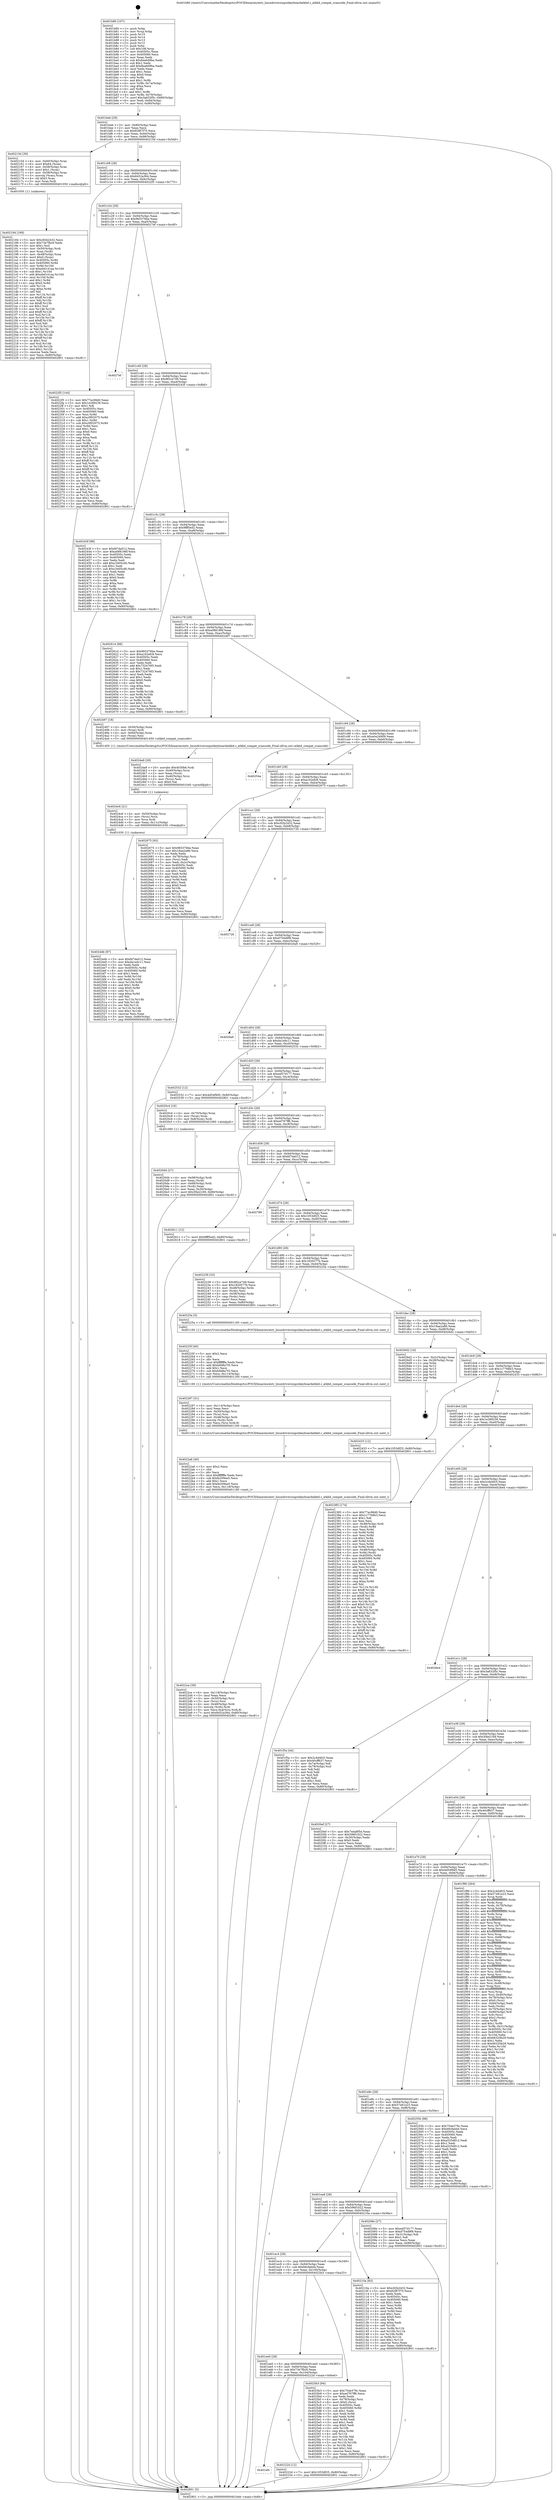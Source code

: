 digraph "0x401b80" {
  label = "0x401b80 (/mnt/c/Users/mathe/Desktop/tcc/POCII/binaries/extr_linuxdriversinputkeyboardatkbd.c_atkbd_compat_scancode_Final-ollvm.out::main(0))"
  labelloc = "t"
  node[shape=record]

  Entry [label="",width=0.3,height=0.3,shape=circle,fillcolor=black,style=filled]
  "0x401beb" [label="{
     0x401beb [29]\l
     | [instrs]\l
     &nbsp;&nbsp;0x401beb \<+3\>: mov -0x80(%rbp),%eax\l
     &nbsp;&nbsp;0x401bee \<+2\>: mov %eax,%ecx\l
     &nbsp;&nbsp;0x401bf0 \<+6\>: sub $0x82f87f70,%ecx\l
     &nbsp;&nbsp;0x401bf6 \<+6\>: mov %eax,-0x94(%rbp)\l
     &nbsp;&nbsp;0x401bfc \<+6\>: mov %ecx,-0x98(%rbp)\l
     &nbsp;&nbsp;0x401c02 \<+6\>: je 000000000040215d \<main+0x5dd\>\l
  }"]
  "0x40215d" [label="{
     0x40215d [39]\l
     | [instrs]\l
     &nbsp;&nbsp;0x40215d \<+4\>: mov -0x60(%rbp),%rax\l
     &nbsp;&nbsp;0x402161 \<+6\>: movl $0x64,(%rax)\l
     &nbsp;&nbsp;0x402167 \<+4\>: mov -0x58(%rbp),%rax\l
     &nbsp;&nbsp;0x40216b \<+6\>: movl $0x1,(%rax)\l
     &nbsp;&nbsp;0x402171 \<+4\>: mov -0x58(%rbp),%rax\l
     &nbsp;&nbsp;0x402175 \<+3\>: movslq (%rax),%rax\l
     &nbsp;&nbsp;0x402178 \<+4\>: shl $0x3,%rax\l
     &nbsp;&nbsp;0x40217c \<+3\>: mov %rax,%rdi\l
     &nbsp;&nbsp;0x40217f \<+5\>: call 0000000000401050 \<malloc@plt\>\l
     | [calls]\l
     &nbsp;&nbsp;0x401050 \{1\} (unknown)\l
  }"]
  "0x401c08" [label="{
     0x401c08 [28]\l
     | [instrs]\l
     &nbsp;&nbsp;0x401c08 \<+5\>: jmp 0000000000401c0d \<main+0x8d\>\l
     &nbsp;&nbsp;0x401c0d \<+6\>: mov -0x94(%rbp),%eax\l
     &nbsp;&nbsp;0x401c13 \<+5\>: sub $0x8452a364,%eax\l
     &nbsp;&nbsp;0x401c18 \<+6\>: mov %eax,-0x9c(%rbp)\l
     &nbsp;&nbsp;0x401c1e \<+6\>: je 00000000004022f5 \<main+0x775\>\l
  }"]
  Exit [label="",width=0.3,height=0.3,shape=circle,fillcolor=black,style=filled,peripheries=2]
  "0x4022f5" [label="{
     0x4022f5 [144]\l
     | [instrs]\l
     &nbsp;&nbsp;0x4022f5 \<+5\>: mov $0x77ec98d0,%eax\l
     &nbsp;&nbsp;0x4022fa \<+5\>: mov $0x1e289239,%ecx\l
     &nbsp;&nbsp;0x4022ff \<+2\>: mov $0x1,%dl\l
     &nbsp;&nbsp;0x402301 \<+7\>: mov 0x40505c,%esi\l
     &nbsp;&nbsp;0x402308 \<+7\>: mov 0x405060,%edi\l
     &nbsp;&nbsp;0x40230f \<+3\>: mov %esi,%r8d\l
     &nbsp;&nbsp;0x402312 \<+7\>: add $0xc0f02075,%r8d\l
     &nbsp;&nbsp;0x402319 \<+4\>: sub $0x1,%r8d\l
     &nbsp;&nbsp;0x40231d \<+7\>: sub $0xc0f02075,%r8d\l
     &nbsp;&nbsp;0x402324 \<+4\>: imul %r8d,%esi\l
     &nbsp;&nbsp;0x402328 \<+3\>: and $0x1,%esi\l
     &nbsp;&nbsp;0x40232b \<+3\>: cmp $0x0,%esi\l
     &nbsp;&nbsp;0x40232e \<+4\>: sete %r9b\l
     &nbsp;&nbsp;0x402332 \<+3\>: cmp $0xa,%edi\l
     &nbsp;&nbsp;0x402335 \<+4\>: setl %r10b\l
     &nbsp;&nbsp;0x402339 \<+3\>: mov %r9b,%r11b\l
     &nbsp;&nbsp;0x40233c \<+4\>: xor $0xff,%r11b\l
     &nbsp;&nbsp;0x402340 \<+3\>: mov %r10b,%bl\l
     &nbsp;&nbsp;0x402343 \<+3\>: xor $0xff,%bl\l
     &nbsp;&nbsp;0x402346 \<+3\>: xor $0x1,%dl\l
     &nbsp;&nbsp;0x402349 \<+3\>: mov %r11b,%r14b\l
     &nbsp;&nbsp;0x40234c \<+4\>: and $0xff,%r14b\l
     &nbsp;&nbsp;0x402350 \<+3\>: and %dl,%r9b\l
     &nbsp;&nbsp;0x402353 \<+3\>: mov %bl,%r15b\l
     &nbsp;&nbsp;0x402356 \<+4\>: and $0xff,%r15b\l
     &nbsp;&nbsp;0x40235a \<+3\>: and %dl,%r10b\l
     &nbsp;&nbsp;0x40235d \<+3\>: or %r9b,%r14b\l
     &nbsp;&nbsp;0x402360 \<+3\>: or %r10b,%r15b\l
     &nbsp;&nbsp;0x402363 \<+3\>: xor %r15b,%r14b\l
     &nbsp;&nbsp;0x402366 \<+3\>: or %bl,%r11b\l
     &nbsp;&nbsp;0x402369 \<+4\>: xor $0xff,%r11b\l
     &nbsp;&nbsp;0x40236d \<+3\>: or $0x1,%dl\l
     &nbsp;&nbsp;0x402370 \<+3\>: and %dl,%r11b\l
     &nbsp;&nbsp;0x402373 \<+3\>: or %r11b,%r14b\l
     &nbsp;&nbsp;0x402376 \<+4\>: test $0x1,%r14b\l
     &nbsp;&nbsp;0x40237a \<+3\>: cmovne %ecx,%eax\l
     &nbsp;&nbsp;0x40237d \<+3\>: mov %eax,-0x80(%rbp)\l
     &nbsp;&nbsp;0x402380 \<+5\>: jmp 0000000000402801 \<main+0xc81\>\l
  }"]
  "0x401c24" [label="{
     0x401c24 [28]\l
     | [instrs]\l
     &nbsp;&nbsp;0x401c24 \<+5\>: jmp 0000000000401c29 \<main+0xa9\>\l
     &nbsp;&nbsp;0x401c29 \<+6\>: mov -0x94(%rbp),%eax\l
     &nbsp;&nbsp;0x401c2f \<+5\>: sub $0x965376be,%eax\l
     &nbsp;&nbsp;0x401c34 \<+6\>: mov %eax,-0xa0(%rbp)\l
     &nbsp;&nbsp;0x401c3a \<+6\>: je 00000000004027ef \<main+0xc6f\>\l
  }"]
  "0x4024db" [label="{
     0x4024db [87]\l
     | [instrs]\l
     &nbsp;&nbsp;0x4024db \<+5\>: mov $0xfd7da012,%eax\l
     &nbsp;&nbsp;0x4024e0 \<+5\>: mov $0xda1edc11,%esi\l
     &nbsp;&nbsp;0x4024e5 \<+2\>: xor %edx,%edx\l
     &nbsp;&nbsp;0x4024e7 \<+8\>: mov 0x40505c,%r8d\l
     &nbsp;&nbsp;0x4024ef \<+8\>: mov 0x405060,%r9d\l
     &nbsp;&nbsp;0x4024f7 \<+3\>: sub $0x1,%edx\l
     &nbsp;&nbsp;0x4024fa \<+3\>: mov %r8d,%r10d\l
     &nbsp;&nbsp;0x4024fd \<+3\>: add %edx,%r10d\l
     &nbsp;&nbsp;0x402500 \<+4\>: imul %r10d,%r8d\l
     &nbsp;&nbsp;0x402504 \<+4\>: and $0x1,%r8d\l
     &nbsp;&nbsp;0x402508 \<+4\>: cmp $0x0,%r8d\l
     &nbsp;&nbsp;0x40250c \<+4\>: sete %r11b\l
     &nbsp;&nbsp;0x402510 \<+4\>: cmp $0xa,%r9d\l
     &nbsp;&nbsp;0x402514 \<+3\>: setl %bl\l
     &nbsp;&nbsp;0x402517 \<+3\>: mov %r11b,%r14b\l
     &nbsp;&nbsp;0x40251a \<+3\>: and %bl,%r14b\l
     &nbsp;&nbsp;0x40251d \<+3\>: xor %bl,%r11b\l
     &nbsp;&nbsp;0x402520 \<+3\>: or %r11b,%r14b\l
     &nbsp;&nbsp;0x402523 \<+4\>: test $0x1,%r14b\l
     &nbsp;&nbsp;0x402527 \<+3\>: cmovne %esi,%eax\l
     &nbsp;&nbsp;0x40252a \<+3\>: mov %eax,-0x80(%rbp)\l
     &nbsp;&nbsp;0x40252d \<+5\>: jmp 0000000000402801 \<main+0xc81\>\l
  }"]
  "0x4027ef" [label="{
     0x4027ef\l
  }", style=dashed]
  "0x401c40" [label="{
     0x401c40 [28]\l
     | [instrs]\l
     &nbsp;&nbsp;0x401c40 \<+5\>: jmp 0000000000401c45 \<main+0xc5\>\l
     &nbsp;&nbsp;0x401c45 \<+6\>: mov -0x94(%rbp),%eax\l
     &nbsp;&nbsp;0x401c4b \<+5\>: sub $0x9f2ce749,%eax\l
     &nbsp;&nbsp;0x401c50 \<+6\>: mov %eax,-0xa4(%rbp)\l
     &nbsp;&nbsp;0x401c56 \<+6\>: je 000000000040243f \<main+0x8bf\>\l
  }"]
  "0x4024c6" [label="{
     0x4024c6 [21]\l
     | [instrs]\l
     &nbsp;&nbsp;0x4024c6 \<+4\>: mov -0x50(%rbp),%rcx\l
     &nbsp;&nbsp;0x4024ca \<+3\>: mov (%rcx),%rcx\l
     &nbsp;&nbsp;0x4024cd \<+3\>: mov %rcx,%rdi\l
     &nbsp;&nbsp;0x4024d0 \<+6\>: mov %eax,-0x11c(%rbp)\l
     &nbsp;&nbsp;0x4024d6 \<+5\>: call 0000000000401030 \<free@plt\>\l
     | [calls]\l
     &nbsp;&nbsp;0x401030 \{1\} (unknown)\l
  }"]
  "0x40243f" [label="{
     0x40243f [88]\l
     | [instrs]\l
     &nbsp;&nbsp;0x40243f \<+5\>: mov $0xfd7da012,%eax\l
     &nbsp;&nbsp;0x402444 \<+5\>: mov $0xa088186f,%ecx\l
     &nbsp;&nbsp;0x402449 \<+7\>: mov 0x40505c,%edx\l
     &nbsp;&nbsp;0x402450 \<+7\>: mov 0x405060,%esi\l
     &nbsp;&nbsp;0x402457 \<+2\>: mov %edx,%edi\l
     &nbsp;&nbsp;0x402459 \<+6\>: add $0xc3405cd0,%edi\l
     &nbsp;&nbsp;0x40245f \<+3\>: sub $0x1,%edi\l
     &nbsp;&nbsp;0x402462 \<+6\>: sub $0xc3405cd0,%edi\l
     &nbsp;&nbsp;0x402468 \<+3\>: imul %edi,%edx\l
     &nbsp;&nbsp;0x40246b \<+3\>: and $0x1,%edx\l
     &nbsp;&nbsp;0x40246e \<+3\>: cmp $0x0,%edx\l
     &nbsp;&nbsp;0x402471 \<+4\>: sete %r8b\l
     &nbsp;&nbsp;0x402475 \<+3\>: cmp $0xa,%esi\l
     &nbsp;&nbsp;0x402478 \<+4\>: setl %r9b\l
     &nbsp;&nbsp;0x40247c \<+3\>: mov %r8b,%r10b\l
     &nbsp;&nbsp;0x40247f \<+3\>: and %r9b,%r10b\l
     &nbsp;&nbsp;0x402482 \<+3\>: xor %r9b,%r8b\l
     &nbsp;&nbsp;0x402485 \<+3\>: or %r8b,%r10b\l
     &nbsp;&nbsp;0x402488 \<+4\>: test $0x1,%r10b\l
     &nbsp;&nbsp;0x40248c \<+3\>: cmovne %ecx,%eax\l
     &nbsp;&nbsp;0x40248f \<+3\>: mov %eax,-0x80(%rbp)\l
     &nbsp;&nbsp;0x402492 \<+5\>: jmp 0000000000402801 \<main+0xc81\>\l
  }"]
  "0x401c5c" [label="{
     0x401c5c [28]\l
     | [instrs]\l
     &nbsp;&nbsp;0x401c5c \<+5\>: jmp 0000000000401c61 \<main+0xe1\>\l
     &nbsp;&nbsp;0x401c61 \<+6\>: mov -0x94(%rbp),%eax\l
     &nbsp;&nbsp;0x401c67 \<+5\>: sub $0x9fff5ed2,%eax\l
     &nbsp;&nbsp;0x401c6c \<+6\>: mov %eax,-0xa8(%rbp)\l
     &nbsp;&nbsp;0x401c72 \<+6\>: je 000000000040261d \<main+0xa9d\>\l
  }"]
  "0x4024a9" [label="{
     0x4024a9 [29]\l
     | [instrs]\l
     &nbsp;&nbsp;0x4024a9 \<+10\>: movabs $0x4030b6,%rdi\l
     &nbsp;&nbsp;0x4024b3 \<+4\>: mov -0x40(%rbp),%rcx\l
     &nbsp;&nbsp;0x4024b7 \<+2\>: mov %eax,(%rcx)\l
     &nbsp;&nbsp;0x4024b9 \<+4\>: mov -0x40(%rbp),%rcx\l
     &nbsp;&nbsp;0x4024bd \<+2\>: mov (%rcx),%esi\l
     &nbsp;&nbsp;0x4024bf \<+2\>: mov $0x0,%al\l
     &nbsp;&nbsp;0x4024c1 \<+5\>: call 0000000000401040 \<printf@plt\>\l
     | [calls]\l
     &nbsp;&nbsp;0x401040 \{1\} (unknown)\l
  }"]
  "0x40261d" [label="{
     0x40261d [88]\l
     | [instrs]\l
     &nbsp;&nbsp;0x40261d \<+5\>: mov $0x965376be,%eax\l
     &nbsp;&nbsp;0x402622 \<+5\>: mov $0xa162efc8,%ecx\l
     &nbsp;&nbsp;0x402627 \<+7\>: mov 0x40505c,%edx\l
     &nbsp;&nbsp;0x40262e \<+7\>: mov 0x405060,%esi\l
     &nbsp;&nbsp;0x402635 \<+2\>: mov %edx,%edi\l
     &nbsp;&nbsp;0x402637 \<+6\>: add $0x732476f3,%edi\l
     &nbsp;&nbsp;0x40263d \<+3\>: sub $0x1,%edi\l
     &nbsp;&nbsp;0x402640 \<+6\>: sub $0x732476f3,%edi\l
     &nbsp;&nbsp;0x402646 \<+3\>: imul %edi,%edx\l
     &nbsp;&nbsp;0x402649 \<+3\>: and $0x1,%edx\l
     &nbsp;&nbsp;0x40264c \<+3\>: cmp $0x0,%edx\l
     &nbsp;&nbsp;0x40264f \<+4\>: sete %r8b\l
     &nbsp;&nbsp;0x402653 \<+3\>: cmp $0xa,%esi\l
     &nbsp;&nbsp;0x402656 \<+4\>: setl %r9b\l
     &nbsp;&nbsp;0x40265a \<+3\>: mov %r8b,%r10b\l
     &nbsp;&nbsp;0x40265d \<+3\>: and %r9b,%r10b\l
     &nbsp;&nbsp;0x402660 \<+3\>: xor %r9b,%r8b\l
     &nbsp;&nbsp;0x402663 \<+3\>: or %r8b,%r10b\l
     &nbsp;&nbsp;0x402666 \<+4\>: test $0x1,%r10b\l
     &nbsp;&nbsp;0x40266a \<+3\>: cmovne %ecx,%eax\l
     &nbsp;&nbsp;0x40266d \<+3\>: mov %eax,-0x80(%rbp)\l
     &nbsp;&nbsp;0x402670 \<+5\>: jmp 0000000000402801 \<main+0xc81\>\l
  }"]
  "0x401c78" [label="{
     0x401c78 [28]\l
     | [instrs]\l
     &nbsp;&nbsp;0x401c78 \<+5\>: jmp 0000000000401c7d \<main+0xfd\>\l
     &nbsp;&nbsp;0x401c7d \<+6\>: mov -0x94(%rbp),%eax\l
     &nbsp;&nbsp;0x401c83 \<+5\>: sub $0xa088186f,%eax\l
     &nbsp;&nbsp;0x401c88 \<+6\>: mov %eax,-0xac(%rbp)\l
     &nbsp;&nbsp;0x401c8e \<+6\>: je 0000000000402497 \<main+0x917\>\l
  }"]
  "0x4022ce" [label="{
     0x4022ce [39]\l
     | [instrs]\l
     &nbsp;&nbsp;0x4022ce \<+6\>: mov -0x118(%rbp),%ecx\l
     &nbsp;&nbsp;0x4022d4 \<+3\>: imul %eax,%ecx\l
     &nbsp;&nbsp;0x4022d7 \<+4\>: mov -0x50(%rbp),%rsi\l
     &nbsp;&nbsp;0x4022db \<+3\>: mov (%rsi),%rsi\l
     &nbsp;&nbsp;0x4022de \<+4\>: mov -0x48(%rbp),%rdi\l
     &nbsp;&nbsp;0x4022e2 \<+3\>: movslq (%rdi),%rdi\l
     &nbsp;&nbsp;0x4022e5 \<+4\>: mov %ecx,0x4(%rsi,%rdi,8)\l
     &nbsp;&nbsp;0x4022e9 \<+7\>: movl $0x8452a364,-0x80(%rbp)\l
     &nbsp;&nbsp;0x4022f0 \<+5\>: jmp 0000000000402801 \<main+0xc81\>\l
  }"]
  "0x402497" [label="{
     0x402497 [18]\l
     | [instrs]\l
     &nbsp;&nbsp;0x402497 \<+4\>: mov -0x50(%rbp),%rax\l
     &nbsp;&nbsp;0x40249b \<+3\>: mov (%rax),%rdi\l
     &nbsp;&nbsp;0x40249e \<+4\>: mov -0x60(%rbp),%rax\l
     &nbsp;&nbsp;0x4024a2 \<+2\>: mov (%rax),%esi\l
     &nbsp;&nbsp;0x4024a4 \<+5\>: call 0000000000401450 \<atkbd_compat_scancode\>\l
     | [calls]\l
     &nbsp;&nbsp;0x401450 \{1\} (/mnt/c/Users/mathe/Desktop/tcc/POCII/binaries/extr_linuxdriversinputkeyboardatkbd.c_atkbd_compat_scancode_Final-ollvm.out::atkbd_compat_scancode)\l
  }"]
  "0x401c94" [label="{
     0x401c94 [28]\l
     | [instrs]\l
     &nbsp;&nbsp;0x401c94 \<+5\>: jmp 0000000000401c99 \<main+0x119\>\l
     &nbsp;&nbsp;0x401c99 \<+6\>: mov -0x94(%rbp),%eax\l
     &nbsp;&nbsp;0x401c9f \<+5\>: sub $0xa0a24909,%eax\l
     &nbsp;&nbsp;0x401ca4 \<+6\>: mov %eax,-0xb0(%rbp)\l
     &nbsp;&nbsp;0x401caa \<+6\>: je 000000000040254a \<main+0x9ca\>\l
  }"]
  "0x4022a6" [label="{
     0x4022a6 [40]\l
     | [instrs]\l
     &nbsp;&nbsp;0x4022a6 \<+5\>: mov $0x2,%ecx\l
     &nbsp;&nbsp;0x4022ab \<+1\>: cltd\l
     &nbsp;&nbsp;0x4022ac \<+2\>: idiv %ecx\l
     &nbsp;&nbsp;0x4022ae \<+6\>: imul $0xfffffffe,%edx,%ecx\l
     &nbsp;&nbsp;0x4022b4 \<+6\>: sub $0xfe209ee5,%ecx\l
     &nbsp;&nbsp;0x4022ba \<+3\>: add $0x1,%ecx\l
     &nbsp;&nbsp;0x4022bd \<+6\>: add $0xfe209ee5,%ecx\l
     &nbsp;&nbsp;0x4022c3 \<+6\>: mov %ecx,-0x118(%rbp)\l
     &nbsp;&nbsp;0x4022c9 \<+5\>: call 0000000000401160 \<next_i\>\l
     | [calls]\l
     &nbsp;&nbsp;0x401160 \{1\} (/mnt/c/Users/mathe/Desktop/tcc/POCII/binaries/extr_linuxdriversinputkeyboardatkbd.c_atkbd_compat_scancode_Final-ollvm.out::next_i)\l
  }"]
  "0x40254a" [label="{
     0x40254a\l
  }", style=dashed]
  "0x401cb0" [label="{
     0x401cb0 [28]\l
     | [instrs]\l
     &nbsp;&nbsp;0x401cb0 \<+5\>: jmp 0000000000401cb5 \<main+0x135\>\l
     &nbsp;&nbsp;0x401cb5 \<+6\>: mov -0x94(%rbp),%eax\l
     &nbsp;&nbsp;0x401cbb \<+5\>: sub $0xa162efc8,%eax\l
     &nbsp;&nbsp;0x401cc0 \<+6\>: mov %eax,-0xb4(%rbp)\l
     &nbsp;&nbsp;0x401cc6 \<+6\>: je 0000000000402675 \<main+0xaf5\>\l
  }"]
  "0x402287" [label="{
     0x402287 [31]\l
     | [instrs]\l
     &nbsp;&nbsp;0x402287 \<+6\>: mov -0x114(%rbp),%ecx\l
     &nbsp;&nbsp;0x40228d \<+3\>: imul %eax,%ecx\l
     &nbsp;&nbsp;0x402290 \<+4\>: mov -0x50(%rbp),%rsi\l
     &nbsp;&nbsp;0x402294 \<+3\>: mov (%rsi),%rsi\l
     &nbsp;&nbsp;0x402297 \<+4\>: mov -0x48(%rbp),%rdi\l
     &nbsp;&nbsp;0x40229b \<+3\>: movslq (%rdi),%rdi\l
     &nbsp;&nbsp;0x40229e \<+3\>: mov %ecx,(%rsi,%rdi,8)\l
     &nbsp;&nbsp;0x4022a1 \<+5\>: call 0000000000401160 \<next_i\>\l
     | [calls]\l
     &nbsp;&nbsp;0x401160 \{1\} (/mnt/c/Users/mathe/Desktop/tcc/POCII/binaries/extr_linuxdriversinputkeyboardatkbd.c_atkbd_compat_scancode_Final-ollvm.out::next_i)\l
  }"]
  "0x402675" [label="{
     0x402675 [93]\l
     | [instrs]\l
     &nbsp;&nbsp;0x402675 \<+5\>: mov $0x965376be,%eax\l
     &nbsp;&nbsp;0x40267a \<+5\>: mov $0x18aa2a86,%ecx\l
     &nbsp;&nbsp;0x40267f \<+2\>: xor %edx,%edx\l
     &nbsp;&nbsp;0x402681 \<+4\>: mov -0x78(%rbp),%rsi\l
     &nbsp;&nbsp;0x402685 \<+2\>: mov (%rsi),%edi\l
     &nbsp;&nbsp;0x402687 \<+3\>: mov %edi,-0x2c(%rbp)\l
     &nbsp;&nbsp;0x40268a \<+7\>: mov 0x40505c,%edi\l
     &nbsp;&nbsp;0x402691 \<+8\>: mov 0x405060,%r8d\l
     &nbsp;&nbsp;0x402699 \<+3\>: sub $0x1,%edx\l
     &nbsp;&nbsp;0x40269c \<+3\>: mov %edi,%r9d\l
     &nbsp;&nbsp;0x40269f \<+3\>: add %edx,%r9d\l
     &nbsp;&nbsp;0x4026a2 \<+4\>: imul %r9d,%edi\l
     &nbsp;&nbsp;0x4026a6 \<+3\>: and $0x1,%edi\l
     &nbsp;&nbsp;0x4026a9 \<+3\>: cmp $0x0,%edi\l
     &nbsp;&nbsp;0x4026ac \<+4\>: sete %r10b\l
     &nbsp;&nbsp;0x4026b0 \<+4\>: cmp $0xa,%r8d\l
     &nbsp;&nbsp;0x4026b4 \<+4\>: setl %r11b\l
     &nbsp;&nbsp;0x4026b8 \<+3\>: mov %r10b,%bl\l
     &nbsp;&nbsp;0x4026bb \<+3\>: and %r11b,%bl\l
     &nbsp;&nbsp;0x4026be \<+3\>: xor %r11b,%r10b\l
     &nbsp;&nbsp;0x4026c1 \<+3\>: or %r10b,%bl\l
     &nbsp;&nbsp;0x4026c4 \<+3\>: test $0x1,%bl\l
     &nbsp;&nbsp;0x4026c7 \<+3\>: cmovne %ecx,%eax\l
     &nbsp;&nbsp;0x4026ca \<+3\>: mov %eax,-0x80(%rbp)\l
     &nbsp;&nbsp;0x4026cd \<+5\>: jmp 0000000000402801 \<main+0xc81\>\l
  }"]
  "0x401ccc" [label="{
     0x401ccc [28]\l
     | [instrs]\l
     &nbsp;&nbsp;0x401ccc \<+5\>: jmp 0000000000401cd1 \<main+0x151\>\l
     &nbsp;&nbsp;0x401cd1 \<+6\>: mov -0x94(%rbp),%eax\l
     &nbsp;&nbsp;0x401cd7 \<+5\>: sub $0xc92b2432,%eax\l
     &nbsp;&nbsp;0x401cdc \<+6\>: mov %eax,-0xb8(%rbp)\l
     &nbsp;&nbsp;0x401ce2 \<+6\>: je 0000000000402726 \<main+0xba6\>\l
  }"]
  "0x40225f" [label="{
     0x40225f [40]\l
     | [instrs]\l
     &nbsp;&nbsp;0x40225f \<+5\>: mov $0x2,%ecx\l
     &nbsp;&nbsp;0x402264 \<+1\>: cltd\l
     &nbsp;&nbsp;0x402265 \<+2\>: idiv %ecx\l
     &nbsp;&nbsp;0x402267 \<+6\>: imul $0xfffffffe,%edx,%ecx\l
     &nbsp;&nbsp;0x40226d \<+6\>: add $0xb9d8a7f3,%ecx\l
     &nbsp;&nbsp;0x402273 \<+3\>: add $0x1,%ecx\l
     &nbsp;&nbsp;0x402276 \<+6\>: sub $0xb9d8a7f3,%ecx\l
     &nbsp;&nbsp;0x40227c \<+6\>: mov %ecx,-0x114(%rbp)\l
     &nbsp;&nbsp;0x402282 \<+5\>: call 0000000000401160 \<next_i\>\l
     | [calls]\l
     &nbsp;&nbsp;0x401160 \{1\} (/mnt/c/Users/mathe/Desktop/tcc/POCII/binaries/extr_linuxdriversinputkeyboardatkbd.c_atkbd_compat_scancode_Final-ollvm.out::next_i)\l
  }"]
  "0x402726" [label="{
     0x402726\l
  }", style=dashed]
  "0x401ce8" [label="{
     0x401ce8 [28]\l
     | [instrs]\l
     &nbsp;&nbsp;0x401ce8 \<+5\>: jmp 0000000000401ced \<main+0x16d\>\l
     &nbsp;&nbsp;0x401ced \<+6\>: mov -0x94(%rbp),%eax\l
     &nbsp;&nbsp;0x401cf3 \<+5\>: sub $0xd754d9f9,%eax\l
     &nbsp;&nbsp;0x401cf8 \<+6\>: mov %eax,-0xbc(%rbp)\l
     &nbsp;&nbsp;0x401cfe \<+6\>: je 00000000004020a9 \<main+0x529\>\l
  }"]
  "0x401efc" [label="{
     0x401efc\l
  }", style=dashed]
  "0x4020a9" [label="{
     0x4020a9\l
  }", style=dashed]
  "0x401d04" [label="{
     0x401d04 [28]\l
     | [instrs]\l
     &nbsp;&nbsp;0x401d04 \<+5\>: jmp 0000000000401d09 \<main+0x189\>\l
     &nbsp;&nbsp;0x401d09 \<+6\>: mov -0x94(%rbp),%eax\l
     &nbsp;&nbsp;0x401d0f \<+5\>: sub $0xda1edc11,%eax\l
     &nbsp;&nbsp;0x401d14 \<+6\>: mov %eax,-0xc0(%rbp)\l
     &nbsp;&nbsp;0x401d1a \<+6\>: je 0000000000402532 \<main+0x9b2\>\l
  }"]
  "0x40222d" [label="{
     0x40222d [12]\l
     | [instrs]\l
     &nbsp;&nbsp;0x40222d \<+7\>: movl $0x1053df25,-0x80(%rbp)\l
     &nbsp;&nbsp;0x402234 \<+5\>: jmp 0000000000402801 \<main+0xc81\>\l
  }"]
  "0x402532" [label="{
     0x402532 [12]\l
     | [instrs]\l
     &nbsp;&nbsp;0x402532 \<+7\>: movl $0x4d54f9d5,-0x80(%rbp)\l
     &nbsp;&nbsp;0x402539 \<+5\>: jmp 0000000000402801 \<main+0xc81\>\l
  }"]
  "0x401d20" [label="{
     0x401d20 [28]\l
     | [instrs]\l
     &nbsp;&nbsp;0x401d20 \<+5\>: jmp 0000000000401d25 \<main+0x1a5\>\l
     &nbsp;&nbsp;0x401d25 \<+6\>: mov -0x94(%rbp),%eax\l
     &nbsp;&nbsp;0x401d2b \<+5\>: sub $0xed57d177,%eax\l
     &nbsp;&nbsp;0x401d30 \<+6\>: mov %eax,-0xc4(%rbp)\l
     &nbsp;&nbsp;0x401d36 \<+6\>: je 00000000004020c4 \<main+0x544\>\l
  }"]
  "0x401ee0" [label="{
     0x401ee0 [28]\l
     | [instrs]\l
     &nbsp;&nbsp;0x401ee0 \<+5\>: jmp 0000000000401ee5 \<main+0x365\>\l
     &nbsp;&nbsp;0x401ee5 \<+6\>: mov -0x94(%rbp),%eax\l
     &nbsp;&nbsp;0x401eeb \<+5\>: sub $0x73e7fbc9,%eax\l
     &nbsp;&nbsp;0x401ef0 \<+6\>: mov %eax,-0x104(%rbp)\l
     &nbsp;&nbsp;0x401ef6 \<+6\>: je 000000000040222d \<main+0x6ad\>\l
  }"]
  "0x4020c4" [label="{
     0x4020c4 [16]\l
     | [instrs]\l
     &nbsp;&nbsp;0x4020c4 \<+4\>: mov -0x70(%rbp),%rax\l
     &nbsp;&nbsp;0x4020c8 \<+3\>: mov (%rax),%rax\l
     &nbsp;&nbsp;0x4020cb \<+4\>: mov 0x8(%rax),%rdi\l
     &nbsp;&nbsp;0x4020cf \<+5\>: call 0000000000401060 \<atoi@plt\>\l
     | [calls]\l
     &nbsp;&nbsp;0x401060 \{1\} (unknown)\l
  }"]
  "0x401d3c" [label="{
     0x401d3c [28]\l
     | [instrs]\l
     &nbsp;&nbsp;0x401d3c \<+5\>: jmp 0000000000401d41 \<main+0x1c1\>\l
     &nbsp;&nbsp;0x401d41 \<+6\>: mov -0x94(%rbp),%eax\l
     &nbsp;&nbsp;0x401d47 \<+5\>: sub $0xed767ff6,%eax\l
     &nbsp;&nbsp;0x401d4c \<+6\>: mov %eax,-0xc8(%rbp)\l
     &nbsp;&nbsp;0x401d52 \<+6\>: je 0000000000402611 \<main+0xa91\>\l
  }"]
  "0x4025b3" [label="{
     0x4025b3 [94]\l
     | [instrs]\l
     &nbsp;&nbsp;0x4025b3 \<+5\>: mov $0x754e379c,%eax\l
     &nbsp;&nbsp;0x4025b8 \<+5\>: mov $0xed767ff6,%ecx\l
     &nbsp;&nbsp;0x4025bd \<+2\>: xor %edx,%edx\l
     &nbsp;&nbsp;0x4025bf \<+4\>: mov -0x78(%rbp),%rsi\l
     &nbsp;&nbsp;0x4025c3 \<+6\>: movl $0x0,(%rsi)\l
     &nbsp;&nbsp;0x4025c9 \<+7\>: mov 0x40505c,%edi\l
     &nbsp;&nbsp;0x4025d0 \<+8\>: mov 0x405060,%r8d\l
     &nbsp;&nbsp;0x4025d8 \<+3\>: sub $0x1,%edx\l
     &nbsp;&nbsp;0x4025db \<+3\>: mov %edi,%r9d\l
     &nbsp;&nbsp;0x4025de \<+3\>: add %edx,%r9d\l
     &nbsp;&nbsp;0x4025e1 \<+4\>: imul %r9d,%edi\l
     &nbsp;&nbsp;0x4025e5 \<+3\>: and $0x1,%edi\l
     &nbsp;&nbsp;0x4025e8 \<+3\>: cmp $0x0,%edi\l
     &nbsp;&nbsp;0x4025eb \<+4\>: sete %r10b\l
     &nbsp;&nbsp;0x4025ef \<+4\>: cmp $0xa,%r8d\l
     &nbsp;&nbsp;0x4025f3 \<+4\>: setl %r11b\l
     &nbsp;&nbsp;0x4025f7 \<+3\>: mov %r10b,%bl\l
     &nbsp;&nbsp;0x4025fa \<+3\>: and %r11b,%bl\l
     &nbsp;&nbsp;0x4025fd \<+3\>: xor %r11b,%r10b\l
     &nbsp;&nbsp;0x402600 \<+3\>: or %r10b,%bl\l
     &nbsp;&nbsp;0x402603 \<+3\>: test $0x1,%bl\l
     &nbsp;&nbsp;0x402606 \<+3\>: cmovne %ecx,%eax\l
     &nbsp;&nbsp;0x402609 \<+3\>: mov %eax,-0x80(%rbp)\l
     &nbsp;&nbsp;0x40260c \<+5\>: jmp 0000000000402801 \<main+0xc81\>\l
  }"]
  "0x402611" [label="{
     0x402611 [12]\l
     | [instrs]\l
     &nbsp;&nbsp;0x402611 \<+7\>: movl $0x9fff5ed2,-0x80(%rbp)\l
     &nbsp;&nbsp;0x402618 \<+5\>: jmp 0000000000402801 \<main+0xc81\>\l
  }"]
  "0x401d58" [label="{
     0x401d58 [28]\l
     | [instrs]\l
     &nbsp;&nbsp;0x401d58 \<+5\>: jmp 0000000000401d5d \<main+0x1dd\>\l
     &nbsp;&nbsp;0x401d5d \<+6\>: mov -0x94(%rbp),%eax\l
     &nbsp;&nbsp;0x401d63 \<+5\>: sub $0xfd7da012,%eax\l
     &nbsp;&nbsp;0x401d68 \<+6\>: mov %eax,-0xcc(%rbp)\l
     &nbsp;&nbsp;0x401d6e \<+6\>: je 0000000000402789 \<main+0xc09\>\l
  }"]
  "0x402184" [label="{
     0x402184 [169]\l
     | [instrs]\l
     &nbsp;&nbsp;0x402184 \<+5\>: mov $0xc92b2432,%ecx\l
     &nbsp;&nbsp;0x402189 \<+5\>: mov $0x73e7fbc9,%edx\l
     &nbsp;&nbsp;0x40218e \<+3\>: mov $0x1,%sil\l
     &nbsp;&nbsp;0x402191 \<+4\>: mov -0x50(%rbp),%rdi\l
     &nbsp;&nbsp;0x402195 \<+3\>: mov %rax,(%rdi)\l
     &nbsp;&nbsp;0x402198 \<+4\>: mov -0x48(%rbp),%rax\l
     &nbsp;&nbsp;0x40219c \<+6\>: movl $0x0,(%rax)\l
     &nbsp;&nbsp;0x4021a2 \<+8\>: mov 0x40505c,%r8d\l
     &nbsp;&nbsp;0x4021aa \<+8\>: mov 0x405060,%r9d\l
     &nbsp;&nbsp;0x4021b2 \<+3\>: mov %r8d,%r10d\l
     &nbsp;&nbsp;0x4021b5 \<+7\>: sub $0xebd141aa,%r10d\l
     &nbsp;&nbsp;0x4021bc \<+4\>: sub $0x1,%r10d\l
     &nbsp;&nbsp;0x4021c0 \<+7\>: add $0xebd141aa,%r10d\l
     &nbsp;&nbsp;0x4021c7 \<+4\>: imul %r10d,%r8d\l
     &nbsp;&nbsp;0x4021cb \<+4\>: and $0x1,%r8d\l
     &nbsp;&nbsp;0x4021cf \<+4\>: cmp $0x0,%r8d\l
     &nbsp;&nbsp;0x4021d3 \<+4\>: sete %r11b\l
     &nbsp;&nbsp;0x4021d7 \<+4\>: cmp $0xa,%r9d\l
     &nbsp;&nbsp;0x4021db \<+3\>: setl %bl\l
     &nbsp;&nbsp;0x4021de \<+3\>: mov %r11b,%r14b\l
     &nbsp;&nbsp;0x4021e1 \<+4\>: xor $0xff,%r14b\l
     &nbsp;&nbsp;0x4021e5 \<+3\>: mov %bl,%r15b\l
     &nbsp;&nbsp;0x4021e8 \<+4\>: xor $0xff,%r15b\l
     &nbsp;&nbsp;0x4021ec \<+4\>: xor $0x1,%sil\l
     &nbsp;&nbsp;0x4021f0 \<+3\>: mov %r14b,%r12b\l
     &nbsp;&nbsp;0x4021f3 \<+4\>: and $0xff,%r12b\l
     &nbsp;&nbsp;0x4021f7 \<+3\>: and %sil,%r11b\l
     &nbsp;&nbsp;0x4021fa \<+3\>: mov %r15b,%r13b\l
     &nbsp;&nbsp;0x4021fd \<+4\>: and $0xff,%r13b\l
     &nbsp;&nbsp;0x402201 \<+3\>: and %sil,%bl\l
     &nbsp;&nbsp;0x402204 \<+3\>: or %r11b,%r12b\l
     &nbsp;&nbsp;0x402207 \<+3\>: or %bl,%r13b\l
     &nbsp;&nbsp;0x40220a \<+3\>: xor %r13b,%r12b\l
     &nbsp;&nbsp;0x40220d \<+3\>: or %r15b,%r14b\l
     &nbsp;&nbsp;0x402210 \<+4\>: xor $0xff,%r14b\l
     &nbsp;&nbsp;0x402214 \<+4\>: or $0x1,%sil\l
     &nbsp;&nbsp;0x402218 \<+3\>: and %sil,%r14b\l
     &nbsp;&nbsp;0x40221b \<+3\>: or %r14b,%r12b\l
     &nbsp;&nbsp;0x40221e \<+4\>: test $0x1,%r12b\l
     &nbsp;&nbsp;0x402222 \<+3\>: cmovne %edx,%ecx\l
     &nbsp;&nbsp;0x402225 \<+3\>: mov %ecx,-0x80(%rbp)\l
     &nbsp;&nbsp;0x402228 \<+5\>: jmp 0000000000402801 \<main+0xc81\>\l
  }"]
  "0x402789" [label="{
     0x402789\l
  }", style=dashed]
  "0x401d74" [label="{
     0x401d74 [28]\l
     | [instrs]\l
     &nbsp;&nbsp;0x401d74 \<+5\>: jmp 0000000000401d79 \<main+0x1f9\>\l
     &nbsp;&nbsp;0x401d79 \<+6\>: mov -0x94(%rbp),%eax\l
     &nbsp;&nbsp;0x401d7f \<+5\>: sub $0x1053df25,%eax\l
     &nbsp;&nbsp;0x401d84 \<+6\>: mov %eax,-0xd0(%rbp)\l
     &nbsp;&nbsp;0x401d8a \<+6\>: je 0000000000402239 \<main+0x6b9\>\l
  }"]
  "0x401ec4" [label="{
     0x401ec4 [28]\l
     | [instrs]\l
     &nbsp;&nbsp;0x401ec4 \<+5\>: jmp 0000000000401ec9 \<main+0x349\>\l
     &nbsp;&nbsp;0x401ec9 \<+6\>: mov -0x94(%rbp),%eax\l
     &nbsp;&nbsp;0x401ecf \<+5\>: sub $0x66cfabd4,%eax\l
     &nbsp;&nbsp;0x401ed4 \<+6\>: mov %eax,-0x100(%rbp)\l
     &nbsp;&nbsp;0x401eda \<+6\>: je 00000000004025b3 \<main+0xa33\>\l
  }"]
  "0x402239" [label="{
     0x402239 [33]\l
     | [instrs]\l
     &nbsp;&nbsp;0x402239 \<+5\>: mov $0x9f2ce749,%eax\l
     &nbsp;&nbsp;0x40223e \<+5\>: mov $0x1820577b,%ecx\l
     &nbsp;&nbsp;0x402243 \<+4\>: mov -0x48(%rbp),%rdx\l
     &nbsp;&nbsp;0x402247 \<+2\>: mov (%rdx),%esi\l
     &nbsp;&nbsp;0x402249 \<+4\>: mov -0x58(%rbp),%rdx\l
     &nbsp;&nbsp;0x40224d \<+2\>: cmp (%rdx),%esi\l
     &nbsp;&nbsp;0x40224f \<+3\>: cmovl %ecx,%eax\l
     &nbsp;&nbsp;0x402252 \<+3\>: mov %eax,-0x80(%rbp)\l
     &nbsp;&nbsp;0x402255 \<+5\>: jmp 0000000000402801 \<main+0xc81\>\l
  }"]
  "0x401d90" [label="{
     0x401d90 [28]\l
     | [instrs]\l
     &nbsp;&nbsp;0x401d90 \<+5\>: jmp 0000000000401d95 \<main+0x215\>\l
     &nbsp;&nbsp;0x401d95 \<+6\>: mov -0x94(%rbp),%eax\l
     &nbsp;&nbsp;0x401d9b \<+5\>: sub $0x1820577b,%eax\l
     &nbsp;&nbsp;0x401da0 \<+6\>: mov %eax,-0xd4(%rbp)\l
     &nbsp;&nbsp;0x401da6 \<+6\>: je 000000000040225a \<main+0x6da\>\l
  }"]
  "0x40210a" [label="{
     0x40210a [83]\l
     | [instrs]\l
     &nbsp;&nbsp;0x40210a \<+5\>: mov $0xc92b2432,%eax\l
     &nbsp;&nbsp;0x40210f \<+5\>: mov $0x82f87f70,%ecx\l
     &nbsp;&nbsp;0x402114 \<+2\>: xor %edx,%edx\l
     &nbsp;&nbsp;0x402116 \<+7\>: mov 0x40505c,%esi\l
     &nbsp;&nbsp;0x40211d \<+7\>: mov 0x405060,%edi\l
     &nbsp;&nbsp;0x402124 \<+3\>: sub $0x1,%edx\l
     &nbsp;&nbsp;0x402127 \<+3\>: mov %esi,%r8d\l
     &nbsp;&nbsp;0x40212a \<+3\>: add %edx,%r8d\l
     &nbsp;&nbsp;0x40212d \<+4\>: imul %r8d,%esi\l
     &nbsp;&nbsp;0x402131 \<+3\>: and $0x1,%esi\l
     &nbsp;&nbsp;0x402134 \<+3\>: cmp $0x0,%esi\l
     &nbsp;&nbsp;0x402137 \<+4\>: sete %r9b\l
     &nbsp;&nbsp;0x40213b \<+3\>: cmp $0xa,%edi\l
     &nbsp;&nbsp;0x40213e \<+4\>: setl %r10b\l
     &nbsp;&nbsp;0x402142 \<+3\>: mov %r9b,%r11b\l
     &nbsp;&nbsp;0x402145 \<+3\>: and %r10b,%r11b\l
     &nbsp;&nbsp;0x402148 \<+3\>: xor %r10b,%r9b\l
     &nbsp;&nbsp;0x40214b \<+3\>: or %r9b,%r11b\l
     &nbsp;&nbsp;0x40214e \<+4\>: test $0x1,%r11b\l
     &nbsp;&nbsp;0x402152 \<+3\>: cmovne %ecx,%eax\l
     &nbsp;&nbsp;0x402155 \<+3\>: mov %eax,-0x80(%rbp)\l
     &nbsp;&nbsp;0x402158 \<+5\>: jmp 0000000000402801 \<main+0xc81\>\l
  }"]
  "0x40225a" [label="{
     0x40225a [5]\l
     | [instrs]\l
     &nbsp;&nbsp;0x40225a \<+5\>: call 0000000000401160 \<next_i\>\l
     | [calls]\l
     &nbsp;&nbsp;0x401160 \{1\} (/mnt/c/Users/mathe/Desktop/tcc/POCII/binaries/extr_linuxdriversinputkeyboardatkbd.c_atkbd_compat_scancode_Final-ollvm.out::next_i)\l
  }"]
  "0x401dac" [label="{
     0x401dac [28]\l
     | [instrs]\l
     &nbsp;&nbsp;0x401dac \<+5\>: jmp 0000000000401db1 \<main+0x231\>\l
     &nbsp;&nbsp;0x401db1 \<+6\>: mov -0x94(%rbp),%eax\l
     &nbsp;&nbsp;0x401db7 \<+5\>: sub $0x18aa2a86,%eax\l
     &nbsp;&nbsp;0x401dbc \<+6\>: mov %eax,-0xd8(%rbp)\l
     &nbsp;&nbsp;0x401dc2 \<+6\>: je 00000000004026d2 \<main+0xb52\>\l
  }"]
  "0x4020d4" [label="{
     0x4020d4 [27]\l
     | [instrs]\l
     &nbsp;&nbsp;0x4020d4 \<+4\>: mov -0x68(%rbp),%rdi\l
     &nbsp;&nbsp;0x4020d8 \<+2\>: mov %eax,(%rdi)\l
     &nbsp;&nbsp;0x4020da \<+4\>: mov -0x68(%rbp),%rdi\l
     &nbsp;&nbsp;0x4020de \<+2\>: mov (%rdi),%eax\l
     &nbsp;&nbsp;0x4020e0 \<+3\>: mov %eax,-0x30(%rbp)\l
     &nbsp;&nbsp;0x4020e3 \<+7\>: movl $0x3f4e2169,-0x80(%rbp)\l
     &nbsp;&nbsp;0x4020ea \<+5\>: jmp 0000000000402801 \<main+0xc81\>\l
  }"]
  "0x4026d2" [label="{
     0x4026d2 [18]\l
     | [instrs]\l
     &nbsp;&nbsp;0x4026d2 \<+3\>: mov -0x2c(%rbp),%eax\l
     &nbsp;&nbsp;0x4026d5 \<+4\>: lea -0x28(%rbp),%rsp\l
     &nbsp;&nbsp;0x4026d9 \<+1\>: pop %rbx\l
     &nbsp;&nbsp;0x4026da \<+2\>: pop %r12\l
     &nbsp;&nbsp;0x4026dc \<+2\>: pop %r13\l
     &nbsp;&nbsp;0x4026de \<+2\>: pop %r14\l
     &nbsp;&nbsp;0x4026e0 \<+2\>: pop %r15\l
     &nbsp;&nbsp;0x4026e2 \<+1\>: pop %rbp\l
     &nbsp;&nbsp;0x4026e3 \<+1\>: ret\l
  }"]
  "0x401dc8" [label="{
     0x401dc8 [28]\l
     | [instrs]\l
     &nbsp;&nbsp;0x401dc8 \<+5\>: jmp 0000000000401dcd \<main+0x24d\>\l
     &nbsp;&nbsp;0x401dcd \<+6\>: mov -0x94(%rbp),%eax\l
     &nbsp;&nbsp;0x401dd3 \<+5\>: sub $0x1c7768b3,%eax\l
     &nbsp;&nbsp;0x401dd8 \<+6\>: mov %eax,-0xdc(%rbp)\l
     &nbsp;&nbsp;0x401dde \<+6\>: je 0000000000402433 \<main+0x8b3\>\l
  }"]
  "0x401ea8" [label="{
     0x401ea8 [28]\l
     | [instrs]\l
     &nbsp;&nbsp;0x401ea8 \<+5\>: jmp 0000000000401ead \<main+0x32d\>\l
     &nbsp;&nbsp;0x401ead \<+6\>: mov -0x94(%rbp),%eax\l
     &nbsp;&nbsp;0x401eb3 \<+5\>: sub $0x596f1022,%eax\l
     &nbsp;&nbsp;0x401eb8 \<+6\>: mov %eax,-0xfc(%rbp)\l
     &nbsp;&nbsp;0x401ebe \<+6\>: je 000000000040210a \<main+0x58a\>\l
  }"]
  "0x402433" [label="{
     0x402433 [12]\l
     | [instrs]\l
     &nbsp;&nbsp;0x402433 \<+7\>: movl $0x1053df25,-0x80(%rbp)\l
     &nbsp;&nbsp;0x40243a \<+5\>: jmp 0000000000402801 \<main+0xc81\>\l
  }"]
  "0x401de4" [label="{
     0x401de4 [28]\l
     | [instrs]\l
     &nbsp;&nbsp;0x401de4 \<+5\>: jmp 0000000000401de9 \<main+0x269\>\l
     &nbsp;&nbsp;0x401de9 \<+6\>: mov -0x94(%rbp),%eax\l
     &nbsp;&nbsp;0x401def \<+5\>: sub $0x1e289239,%eax\l
     &nbsp;&nbsp;0x401df4 \<+6\>: mov %eax,-0xe0(%rbp)\l
     &nbsp;&nbsp;0x401dfa \<+6\>: je 0000000000402385 \<main+0x805\>\l
  }"]
  "0x40208e" [label="{
     0x40208e [27]\l
     | [instrs]\l
     &nbsp;&nbsp;0x40208e \<+5\>: mov $0xed57d177,%eax\l
     &nbsp;&nbsp;0x402093 \<+5\>: mov $0xd754d9f9,%ecx\l
     &nbsp;&nbsp;0x402098 \<+3\>: mov -0x31(%rbp),%dl\l
     &nbsp;&nbsp;0x40209b \<+3\>: test $0x1,%dl\l
     &nbsp;&nbsp;0x40209e \<+3\>: cmovne %ecx,%eax\l
     &nbsp;&nbsp;0x4020a1 \<+3\>: mov %eax,-0x80(%rbp)\l
     &nbsp;&nbsp;0x4020a4 \<+5\>: jmp 0000000000402801 \<main+0xc81\>\l
  }"]
  "0x402385" [label="{
     0x402385 [174]\l
     | [instrs]\l
     &nbsp;&nbsp;0x402385 \<+5\>: mov $0x77ec98d0,%eax\l
     &nbsp;&nbsp;0x40238a \<+5\>: mov $0x1c7768b3,%ecx\l
     &nbsp;&nbsp;0x40238f \<+2\>: mov $0x1,%dl\l
     &nbsp;&nbsp;0x402391 \<+2\>: xor %esi,%esi\l
     &nbsp;&nbsp;0x402393 \<+4\>: mov -0x48(%rbp),%rdi\l
     &nbsp;&nbsp;0x402397 \<+3\>: mov (%rdi),%r8d\l
     &nbsp;&nbsp;0x40239a \<+3\>: mov %esi,%r9d\l
     &nbsp;&nbsp;0x40239d \<+3\>: sub %r8d,%r9d\l
     &nbsp;&nbsp;0x4023a0 \<+3\>: mov %esi,%r8d\l
     &nbsp;&nbsp;0x4023a3 \<+4\>: sub $0x1,%r8d\l
     &nbsp;&nbsp;0x4023a7 \<+3\>: add %r8d,%r9d\l
     &nbsp;&nbsp;0x4023aa \<+3\>: mov %esi,%r8d\l
     &nbsp;&nbsp;0x4023ad \<+3\>: sub %r9d,%r8d\l
     &nbsp;&nbsp;0x4023b0 \<+4\>: mov -0x48(%rbp),%rdi\l
     &nbsp;&nbsp;0x4023b4 \<+3\>: mov %r8d,(%rdi)\l
     &nbsp;&nbsp;0x4023b7 \<+8\>: mov 0x40505c,%r8d\l
     &nbsp;&nbsp;0x4023bf \<+8\>: mov 0x405060,%r9d\l
     &nbsp;&nbsp;0x4023c7 \<+3\>: sub $0x1,%esi\l
     &nbsp;&nbsp;0x4023ca \<+3\>: mov %r8d,%r10d\l
     &nbsp;&nbsp;0x4023cd \<+3\>: add %esi,%r10d\l
     &nbsp;&nbsp;0x4023d0 \<+4\>: imul %r10d,%r8d\l
     &nbsp;&nbsp;0x4023d4 \<+4\>: and $0x1,%r8d\l
     &nbsp;&nbsp;0x4023d8 \<+4\>: cmp $0x0,%r8d\l
     &nbsp;&nbsp;0x4023dc \<+4\>: sete %r11b\l
     &nbsp;&nbsp;0x4023e0 \<+4\>: cmp $0xa,%r9d\l
     &nbsp;&nbsp;0x4023e4 \<+3\>: setl %bl\l
     &nbsp;&nbsp;0x4023e7 \<+3\>: mov %r11b,%r14b\l
     &nbsp;&nbsp;0x4023ea \<+4\>: xor $0xff,%r14b\l
     &nbsp;&nbsp;0x4023ee \<+3\>: mov %bl,%r15b\l
     &nbsp;&nbsp;0x4023f1 \<+4\>: xor $0xff,%r15b\l
     &nbsp;&nbsp;0x4023f5 \<+3\>: xor $0x0,%dl\l
     &nbsp;&nbsp;0x4023f8 \<+3\>: mov %r14b,%r12b\l
     &nbsp;&nbsp;0x4023fb \<+4\>: and $0x0,%r12b\l
     &nbsp;&nbsp;0x4023ff \<+3\>: and %dl,%r11b\l
     &nbsp;&nbsp;0x402402 \<+3\>: mov %r15b,%r13b\l
     &nbsp;&nbsp;0x402405 \<+4\>: and $0x0,%r13b\l
     &nbsp;&nbsp;0x402409 \<+2\>: and %dl,%bl\l
     &nbsp;&nbsp;0x40240b \<+3\>: or %r11b,%r12b\l
     &nbsp;&nbsp;0x40240e \<+3\>: or %bl,%r13b\l
     &nbsp;&nbsp;0x402411 \<+3\>: xor %r13b,%r12b\l
     &nbsp;&nbsp;0x402414 \<+3\>: or %r15b,%r14b\l
     &nbsp;&nbsp;0x402417 \<+4\>: xor $0xff,%r14b\l
     &nbsp;&nbsp;0x40241b \<+3\>: or $0x0,%dl\l
     &nbsp;&nbsp;0x40241e \<+3\>: and %dl,%r14b\l
     &nbsp;&nbsp;0x402421 \<+3\>: or %r14b,%r12b\l
     &nbsp;&nbsp;0x402424 \<+4\>: test $0x1,%r12b\l
     &nbsp;&nbsp;0x402428 \<+3\>: cmovne %ecx,%eax\l
     &nbsp;&nbsp;0x40242b \<+3\>: mov %eax,-0x80(%rbp)\l
     &nbsp;&nbsp;0x40242e \<+5\>: jmp 0000000000402801 \<main+0xc81\>\l
  }"]
  "0x401e00" [label="{
     0x401e00 [28]\l
     | [instrs]\l
     &nbsp;&nbsp;0x401e00 \<+5\>: jmp 0000000000401e05 \<main+0x285\>\l
     &nbsp;&nbsp;0x401e05 \<+6\>: mov -0x94(%rbp),%eax\l
     &nbsp;&nbsp;0x401e0b \<+5\>: sub $0x2c4d4fc5,%eax\l
     &nbsp;&nbsp;0x401e10 \<+6\>: mov %eax,-0xe4(%rbp)\l
     &nbsp;&nbsp;0x401e16 \<+6\>: je 00000000004026e4 \<main+0xb64\>\l
  }"]
  "0x401e8c" [label="{
     0x401e8c [28]\l
     | [instrs]\l
     &nbsp;&nbsp;0x401e8c \<+5\>: jmp 0000000000401e91 \<main+0x311\>\l
     &nbsp;&nbsp;0x401e91 \<+6\>: mov -0x94(%rbp),%eax\l
     &nbsp;&nbsp;0x401e97 \<+5\>: sub $0x57481e23,%eax\l
     &nbsp;&nbsp;0x401e9c \<+6\>: mov %eax,-0xf8(%rbp)\l
     &nbsp;&nbsp;0x401ea2 \<+6\>: je 000000000040208e \<main+0x50e\>\l
  }"]
  "0x4026e4" [label="{
     0x4026e4\l
  }", style=dashed]
  "0x401e1c" [label="{
     0x401e1c [28]\l
     | [instrs]\l
     &nbsp;&nbsp;0x401e1c \<+5\>: jmp 0000000000401e21 \<main+0x2a1\>\l
     &nbsp;&nbsp;0x401e21 \<+6\>: mov -0x94(%rbp),%eax\l
     &nbsp;&nbsp;0x401e27 \<+5\>: sub $0x3a632f5c,%eax\l
     &nbsp;&nbsp;0x401e2c \<+6\>: mov %eax,-0xe8(%rbp)\l
     &nbsp;&nbsp;0x401e32 \<+6\>: je 0000000000401f5a \<main+0x3da\>\l
  }"]
  "0x40255b" [label="{
     0x40255b [88]\l
     | [instrs]\l
     &nbsp;&nbsp;0x40255b \<+5\>: mov $0x754e379c,%eax\l
     &nbsp;&nbsp;0x402560 \<+5\>: mov $0x66cfabd4,%ecx\l
     &nbsp;&nbsp;0x402565 \<+7\>: mov 0x40505c,%edx\l
     &nbsp;&nbsp;0x40256c \<+7\>: mov 0x405060,%esi\l
     &nbsp;&nbsp;0x402573 \<+2\>: mov %edx,%edi\l
     &nbsp;&nbsp;0x402575 \<+6\>: sub $0xa525d812,%edi\l
     &nbsp;&nbsp;0x40257b \<+3\>: sub $0x1,%edi\l
     &nbsp;&nbsp;0x40257e \<+6\>: add $0xa525d812,%edi\l
     &nbsp;&nbsp;0x402584 \<+3\>: imul %edi,%edx\l
     &nbsp;&nbsp;0x402587 \<+3\>: and $0x1,%edx\l
     &nbsp;&nbsp;0x40258a \<+3\>: cmp $0x0,%edx\l
     &nbsp;&nbsp;0x40258d \<+4\>: sete %r8b\l
     &nbsp;&nbsp;0x402591 \<+3\>: cmp $0xa,%esi\l
     &nbsp;&nbsp;0x402594 \<+4\>: setl %r9b\l
     &nbsp;&nbsp;0x402598 \<+3\>: mov %r8b,%r10b\l
     &nbsp;&nbsp;0x40259b \<+3\>: and %r9b,%r10b\l
     &nbsp;&nbsp;0x40259e \<+3\>: xor %r9b,%r8b\l
     &nbsp;&nbsp;0x4025a1 \<+3\>: or %r8b,%r10b\l
     &nbsp;&nbsp;0x4025a4 \<+4\>: test $0x1,%r10b\l
     &nbsp;&nbsp;0x4025a8 \<+3\>: cmovne %ecx,%eax\l
     &nbsp;&nbsp;0x4025ab \<+3\>: mov %eax,-0x80(%rbp)\l
     &nbsp;&nbsp;0x4025ae \<+5\>: jmp 0000000000402801 \<main+0xc81\>\l
  }"]
  "0x401f5a" [label="{
     0x401f5a [44]\l
     | [instrs]\l
     &nbsp;&nbsp;0x401f5a \<+5\>: mov $0x2c4d4fc5,%eax\l
     &nbsp;&nbsp;0x401f5f \<+5\>: mov $0x40cff637,%ecx\l
     &nbsp;&nbsp;0x401f64 \<+3\>: mov -0x7a(%rbp),%dl\l
     &nbsp;&nbsp;0x401f67 \<+4\>: mov -0x79(%rbp),%sil\l
     &nbsp;&nbsp;0x401f6b \<+3\>: mov %dl,%dil\l
     &nbsp;&nbsp;0x401f6e \<+3\>: and %sil,%dil\l
     &nbsp;&nbsp;0x401f71 \<+3\>: xor %sil,%dl\l
     &nbsp;&nbsp;0x401f74 \<+3\>: or %dl,%dil\l
     &nbsp;&nbsp;0x401f77 \<+4\>: test $0x1,%dil\l
     &nbsp;&nbsp;0x401f7b \<+3\>: cmovne %ecx,%eax\l
     &nbsp;&nbsp;0x401f7e \<+3\>: mov %eax,-0x80(%rbp)\l
     &nbsp;&nbsp;0x401f81 \<+5\>: jmp 0000000000402801 \<main+0xc81\>\l
  }"]
  "0x401e38" [label="{
     0x401e38 [28]\l
     | [instrs]\l
     &nbsp;&nbsp;0x401e38 \<+5\>: jmp 0000000000401e3d \<main+0x2bd\>\l
     &nbsp;&nbsp;0x401e3d \<+6\>: mov -0x94(%rbp),%eax\l
     &nbsp;&nbsp;0x401e43 \<+5\>: sub $0x3f4e2169,%eax\l
     &nbsp;&nbsp;0x401e48 \<+6\>: mov %eax,-0xec(%rbp)\l
     &nbsp;&nbsp;0x401e4e \<+6\>: je 00000000004020ef \<main+0x56f\>\l
  }"]
  "0x402801" [label="{
     0x402801 [5]\l
     | [instrs]\l
     &nbsp;&nbsp;0x402801 \<+5\>: jmp 0000000000401beb \<main+0x6b\>\l
  }"]
  "0x401b80" [label="{
     0x401b80 [107]\l
     | [instrs]\l
     &nbsp;&nbsp;0x401b80 \<+1\>: push %rbp\l
     &nbsp;&nbsp;0x401b81 \<+3\>: mov %rsp,%rbp\l
     &nbsp;&nbsp;0x401b84 \<+2\>: push %r15\l
     &nbsp;&nbsp;0x401b86 \<+2\>: push %r14\l
     &nbsp;&nbsp;0x401b88 \<+2\>: push %r13\l
     &nbsp;&nbsp;0x401b8a \<+2\>: push %r12\l
     &nbsp;&nbsp;0x401b8c \<+1\>: push %rbx\l
     &nbsp;&nbsp;0x401b8d \<+7\>: sub $0x108,%rsp\l
     &nbsp;&nbsp;0x401b94 \<+7\>: mov 0x40505c,%eax\l
     &nbsp;&nbsp;0x401b9b \<+7\>: mov 0x405060,%ecx\l
     &nbsp;&nbsp;0x401ba2 \<+2\>: mov %eax,%edx\l
     &nbsp;&nbsp;0x401ba4 \<+6\>: sub $0x8ea6d9ba,%edx\l
     &nbsp;&nbsp;0x401baa \<+3\>: sub $0x1,%edx\l
     &nbsp;&nbsp;0x401bad \<+6\>: add $0x8ea6d9ba,%edx\l
     &nbsp;&nbsp;0x401bb3 \<+3\>: imul %edx,%eax\l
     &nbsp;&nbsp;0x401bb6 \<+3\>: and $0x1,%eax\l
     &nbsp;&nbsp;0x401bb9 \<+3\>: cmp $0x0,%eax\l
     &nbsp;&nbsp;0x401bbc \<+4\>: sete %r8b\l
     &nbsp;&nbsp;0x401bc0 \<+4\>: and $0x1,%r8b\l
     &nbsp;&nbsp;0x401bc4 \<+4\>: mov %r8b,-0x7a(%rbp)\l
     &nbsp;&nbsp;0x401bc8 \<+3\>: cmp $0xa,%ecx\l
     &nbsp;&nbsp;0x401bcb \<+4\>: setl %r8b\l
     &nbsp;&nbsp;0x401bcf \<+4\>: and $0x1,%r8b\l
     &nbsp;&nbsp;0x401bd3 \<+4\>: mov %r8b,-0x79(%rbp)\l
     &nbsp;&nbsp;0x401bd7 \<+7\>: movl $0x3a632f5c,-0x80(%rbp)\l
     &nbsp;&nbsp;0x401bde \<+6\>: mov %edi,-0x84(%rbp)\l
     &nbsp;&nbsp;0x401be4 \<+7\>: mov %rsi,-0x90(%rbp)\l
  }"]
  "0x401e70" [label="{
     0x401e70 [28]\l
     | [instrs]\l
     &nbsp;&nbsp;0x401e70 \<+5\>: jmp 0000000000401e75 \<main+0x2f5\>\l
     &nbsp;&nbsp;0x401e75 \<+6\>: mov -0x94(%rbp),%eax\l
     &nbsp;&nbsp;0x401e7b \<+5\>: sub $0x4d54f9d5,%eax\l
     &nbsp;&nbsp;0x401e80 \<+6\>: mov %eax,-0xf4(%rbp)\l
     &nbsp;&nbsp;0x401e86 \<+6\>: je 000000000040255b \<main+0x9db\>\l
  }"]
  "0x4020ef" [label="{
     0x4020ef [27]\l
     | [instrs]\l
     &nbsp;&nbsp;0x4020ef \<+5\>: mov $0x7eda8f5d,%eax\l
     &nbsp;&nbsp;0x4020f4 \<+5\>: mov $0x596f1022,%ecx\l
     &nbsp;&nbsp;0x4020f9 \<+3\>: mov -0x30(%rbp),%edx\l
     &nbsp;&nbsp;0x4020fc \<+3\>: cmp $0x0,%edx\l
     &nbsp;&nbsp;0x4020ff \<+3\>: cmove %ecx,%eax\l
     &nbsp;&nbsp;0x402102 \<+3\>: mov %eax,-0x80(%rbp)\l
     &nbsp;&nbsp;0x402105 \<+5\>: jmp 0000000000402801 \<main+0xc81\>\l
  }"]
  "0x401e54" [label="{
     0x401e54 [28]\l
     | [instrs]\l
     &nbsp;&nbsp;0x401e54 \<+5\>: jmp 0000000000401e59 \<main+0x2d9\>\l
     &nbsp;&nbsp;0x401e59 \<+6\>: mov -0x94(%rbp),%eax\l
     &nbsp;&nbsp;0x401e5f \<+5\>: sub $0x40cff637,%eax\l
     &nbsp;&nbsp;0x401e64 \<+6\>: mov %eax,-0xf0(%rbp)\l
     &nbsp;&nbsp;0x401e6a \<+6\>: je 0000000000401f86 \<main+0x406\>\l
  }"]
  "0x401f86" [label="{
     0x401f86 [264]\l
     | [instrs]\l
     &nbsp;&nbsp;0x401f86 \<+5\>: mov $0x2c4d4fc5,%eax\l
     &nbsp;&nbsp;0x401f8b \<+5\>: mov $0x57481e23,%ecx\l
     &nbsp;&nbsp;0x401f90 \<+3\>: mov %rsp,%rdx\l
     &nbsp;&nbsp;0x401f93 \<+4\>: add $0xfffffffffffffff0,%rdx\l
     &nbsp;&nbsp;0x401f97 \<+3\>: mov %rdx,%rsp\l
     &nbsp;&nbsp;0x401f9a \<+4\>: mov %rdx,-0x78(%rbp)\l
     &nbsp;&nbsp;0x401f9e \<+3\>: mov %rsp,%rdx\l
     &nbsp;&nbsp;0x401fa1 \<+4\>: add $0xfffffffffffffff0,%rdx\l
     &nbsp;&nbsp;0x401fa5 \<+3\>: mov %rdx,%rsp\l
     &nbsp;&nbsp;0x401fa8 \<+3\>: mov %rsp,%rsi\l
     &nbsp;&nbsp;0x401fab \<+4\>: add $0xfffffffffffffff0,%rsi\l
     &nbsp;&nbsp;0x401faf \<+3\>: mov %rsi,%rsp\l
     &nbsp;&nbsp;0x401fb2 \<+4\>: mov %rsi,-0x70(%rbp)\l
     &nbsp;&nbsp;0x401fb6 \<+3\>: mov %rsp,%rsi\l
     &nbsp;&nbsp;0x401fb9 \<+4\>: add $0xfffffffffffffff0,%rsi\l
     &nbsp;&nbsp;0x401fbd \<+3\>: mov %rsi,%rsp\l
     &nbsp;&nbsp;0x401fc0 \<+4\>: mov %rsi,-0x68(%rbp)\l
     &nbsp;&nbsp;0x401fc4 \<+3\>: mov %rsp,%rsi\l
     &nbsp;&nbsp;0x401fc7 \<+4\>: add $0xfffffffffffffff0,%rsi\l
     &nbsp;&nbsp;0x401fcb \<+3\>: mov %rsi,%rsp\l
     &nbsp;&nbsp;0x401fce \<+4\>: mov %rsi,-0x60(%rbp)\l
     &nbsp;&nbsp;0x401fd2 \<+3\>: mov %rsp,%rsi\l
     &nbsp;&nbsp;0x401fd5 \<+4\>: add $0xfffffffffffffff0,%rsi\l
     &nbsp;&nbsp;0x401fd9 \<+3\>: mov %rsi,%rsp\l
     &nbsp;&nbsp;0x401fdc \<+4\>: mov %rsi,-0x58(%rbp)\l
     &nbsp;&nbsp;0x401fe0 \<+3\>: mov %rsp,%rsi\l
     &nbsp;&nbsp;0x401fe3 \<+4\>: add $0xfffffffffffffff0,%rsi\l
     &nbsp;&nbsp;0x401fe7 \<+3\>: mov %rsi,%rsp\l
     &nbsp;&nbsp;0x401fea \<+4\>: mov %rsi,-0x50(%rbp)\l
     &nbsp;&nbsp;0x401fee \<+3\>: mov %rsp,%rsi\l
     &nbsp;&nbsp;0x401ff1 \<+4\>: add $0xfffffffffffffff0,%rsi\l
     &nbsp;&nbsp;0x401ff5 \<+3\>: mov %rsi,%rsp\l
     &nbsp;&nbsp;0x401ff8 \<+4\>: mov %rsi,-0x48(%rbp)\l
     &nbsp;&nbsp;0x401ffc \<+3\>: mov %rsp,%rsi\l
     &nbsp;&nbsp;0x401fff \<+4\>: add $0xfffffffffffffff0,%rsi\l
     &nbsp;&nbsp;0x402003 \<+3\>: mov %rsi,%rsp\l
     &nbsp;&nbsp;0x402006 \<+4\>: mov %rsi,-0x40(%rbp)\l
     &nbsp;&nbsp;0x40200a \<+4\>: mov -0x78(%rbp),%rsi\l
     &nbsp;&nbsp;0x40200e \<+6\>: movl $0x0,(%rsi)\l
     &nbsp;&nbsp;0x402014 \<+6\>: mov -0x84(%rbp),%edi\l
     &nbsp;&nbsp;0x40201a \<+2\>: mov %edi,(%rdx)\l
     &nbsp;&nbsp;0x40201c \<+4\>: mov -0x70(%rbp),%rsi\l
     &nbsp;&nbsp;0x402020 \<+7\>: mov -0x90(%rbp),%r8\l
     &nbsp;&nbsp;0x402027 \<+3\>: mov %r8,(%rsi)\l
     &nbsp;&nbsp;0x40202a \<+3\>: cmpl $0x2,(%rdx)\l
     &nbsp;&nbsp;0x40202d \<+4\>: setne %r9b\l
     &nbsp;&nbsp;0x402031 \<+4\>: and $0x1,%r9b\l
     &nbsp;&nbsp;0x402035 \<+4\>: mov %r9b,-0x31(%rbp)\l
     &nbsp;&nbsp;0x402039 \<+8\>: mov 0x40505c,%r10d\l
     &nbsp;&nbsp;0x402041 \<+8\>: mov 0x405060,%r11d\l
     &nbsp;&nbsp;0x402049 \<+3\>: mov %r10d,%ebx\l
     &nbsp;&nbsp;0x40204c \<+6\>: add $0x66320b29,%ebx\l
     &nbsp;&nbsp;0x402052 \<+3\>: sub $0x1,%ebx\l
     &nbsp;&nbsp;0x402055 \<+6\>: sub $0x66320b29,%ebx\l
     &nbsp;&nbsp;0x40205b \<+4\>: imul %ebx,%r10d\l
     &nbsp;&nbsp;0x40205f \<+4\>: and $0x1,%r10d\l
     &nbsp;&nbsp;0x402063 \<+4\>: cmp $0x0,%r10d\l
     &nbsp;&nbsp;0x402067 \<+4\>: sete %r9b\l
     &nbsp;&nbsp;0x40206b \<+4\>: cmp $0xa,%r11d\l
     &nbsp;&nbsp;0x40206f \<+4\>: setl %r14b\l
     &nbsp;&nbsp;0x402073 \<+3\>: mov %r9b,%r15b\l
     &nbsp;&nbsp;0x402076 \<+3\>: and %r14b,%r15b\l
     &nbsp;&nbsp;0x402079 \<+3\>: xor %r14b,%r9b\l
     &nbsp;&nbsp;0x40207c \<+3\>: or %r9b,%r15b\l
     &nbsp;&nbsp;0x40207f \<+4\>: test $0x1,%r15b\l
     &nbsp;&nbsp;0x402083 \<+3\>: cmovne %ecx,%eax\l
     &nbsp;&nbsp;0x402086 \<+3\>: mov %eax,-0x80(%rbp)\l
     &nbsp;&nbsp;0x402089 \<+5\>: jmp 0000000000402801 \<main+0xc81\>\l
  }"]
  Entry -> "0x401b80" [label=" 1"]
  "0x401beb" -> "0x40215d" [label=" 1"]
  "0x401beb" -> "0x401c08" [label=" 22"]
  "0x4026d2" -> Exit [label=" 1"]
  "0x401c08" -> "0x4022f5" [label=" 1"]
  "0x401c08" -> "0x401c24" [label=" 21"]
  "0x402675" -> "0x402801" [label=" 1"]
  "0x401c24" -> "0x4027ef" [label=" 0"]
  "0x401c24" -> "0x401c40" [label=" 21"]
  "0x40261d" -> "0x402801" [label=" 1"]
  "0x401c40" -> "0x40243f" [label=" 1"]
  "0x401c40" -> "0x401c5c" [label=" 20"]
  "0x402611" -> "0x402801" [label=" 1"]
  "0x401c5c" -> "0x40261d" [label=" 1"]
  "0x401c5c" -> "0x401c78" [label=" 19"]
  "0x4025b3" -> "0x402801" [label=" 1"]
  "0x401c78" -> "0x402497" [label=" 1"]
  "0x401c78" -> "0x401c94" [label=" 18"]
  "0x40255b" -> "0x402801" [label=" 1"]
  "0x401c94" -> "0x40254a" [label=" 0"]
  "0x401c94" -> "0x401cb0" [label=" 18"]
  "0x402532" -> "0x402801" [label=" 1"]
  "0x401cb0" -> "0x402675" [label=" 1"]
  "0x401cb0" -> "0x401ccc" [label=" 17"]
  "0x4024db" -> "0x402801" [label=" 1"]
  "0x401ccc" -> "0x402726" [label=" 0"]
  "0x401ccc" -> "0x401ce8" [label=" 17"]
  "0x4024c6" -> "0x4024db" [label=" 1"]
  "0x401ce8" -> "0x4020a9" [label=" 0"]
  "0x401ce8" -> "0x401d04" [label=" 17"]
  "0x4024a9" -> "0x4024c6" [label=" 1"]
  "0x401d04" -> "0x402532" [label=" 1"]
  "0x401d04" -> "0x401d20" [label=" 16"]
  "0x402497" -> "0x4024a9" [label=" 1"]
  "0x401d20" -> "0x4020c4" [label=" 1"]
  "0x401d20" -> "0x401d3c" [label=" 15"]
  "0x402433" -> "0x402801" [label=" 1"]
  "0x401d3c" -> "0x402611" [label=" 1"]
  "0x401d3c" -> "0x401d58" [label=" 14"]
  "0x402385" -> "0x402801" [label=" 1"]
  "0x401d58" -> "0x402789" [label=" 0"]
  "0x401d58" -> "0x401d74" [label=" 14"]
  "0x4022ce" -> "0x402801" [label=" 1"]
  "0x401d74" -> "0x402239" [label=" 2"]
  "0x401d74" -> "0x401d90" [label=" 12"]
  "0x4022a6" -> "0x4022ce" [label=" 1"]
  "0x401d90" -> "0x40225a" [label=" 1"]
  "0x401d90" -> "0x401dac" [label=" 11"]
  "0x402287" -> "0x4022a6" [label=" 1"]
  "0x401dac" -> "0x4026d2" [label=" 1"]
  "0x401dac" -> "0x401dc8" [label=" 10"]
  "0x40225a" -> "0x40225f" [label=" 1"]
  "0x401dc8" -> "0x402433" [label=" 1"]
  "0x401dc8" -> "0x401de4" [label=" 9"]
  "0x402239" -> "0x402801" [label=" 2"]
  "0x401de4" -> "0x402385" [label=" 1"]
  "0x401de4" -> "0x401e00" [label=" 8"]
  "0x40222d" -> "0x402801" [label=" 1"]
  "0x401e00" -> "0x4026e4" [label=" 0"]
  "0x401e00" -> "0x401e1c" [label=" 8"]
  "0x401ee0" -> "0x40222d" [label=" 1"]
  "0x401e1c" -> "0x401f5a" [label=" 1"]
  "0x401e1c" -> "0x401e38" [label=" 7"]
  "0x401f5a" -> "0x402801" [label=" 1"]
  "0x401b80" -> "0x401beb" [label=" 1"]
  "0x402801" -> "0x401beb" [label=" 22"]
  "0x40243f" -> "0x402801" [label=" 1"]
  "0x401e38" -> "0x4020ef" [label=" 1"]
  "0x401e38" -> "0x401e54" [label=" 6"]
  "0x4022f5" -> "0x402801" [label=" 1"]
  "0x401e54" -> "0x401f86" [label=" 1"]
  "0x401e54" -> "0x401e70" [label=" 5"]
  "0x401ec4" -> "0x4025b3" [label=" 1"]
  "0x401f86" -> "0x402801" [label=" 1"]
  "0x401ec4" -> "0x401ee0" [label=" 1"]
  "0x401e70" -> "0x40255b" [label=" 1"]
  "0x401e70" -> "0x401e8c" [label=" 4"]
  "0x401ee0" -> "0x401efc" [label=" 0"]
  "0x401e8c" -> "0x40208e" [label=" 1"]
  "0x401e8c" -> "0x401ea8" [label=" 3"]
  "0x40208e" -> "0x402801" [label=" 1"]
  "0x4020c4" -> "0x4020d4" [label=" 1"]
  "0x4020d4" -> "0x402801" [label=" 1"]
  "0x4020ef" -> "0x402801" [label=" 1"]
  "0x40225f" -> "0x402287" [label=" 1"]
  "0x401ea8" -> "0x40210a" [label=" 1"]
  "0x401ea8" -> "0x401ec4" [label=" 2"]
  "0x40210a" -> "0x402801" [label=" 1"]
  "0x40215d" -> "0x402184" [label=" 1"]
  "0x402184" -> "0x402801" [label=" 1"]
}
